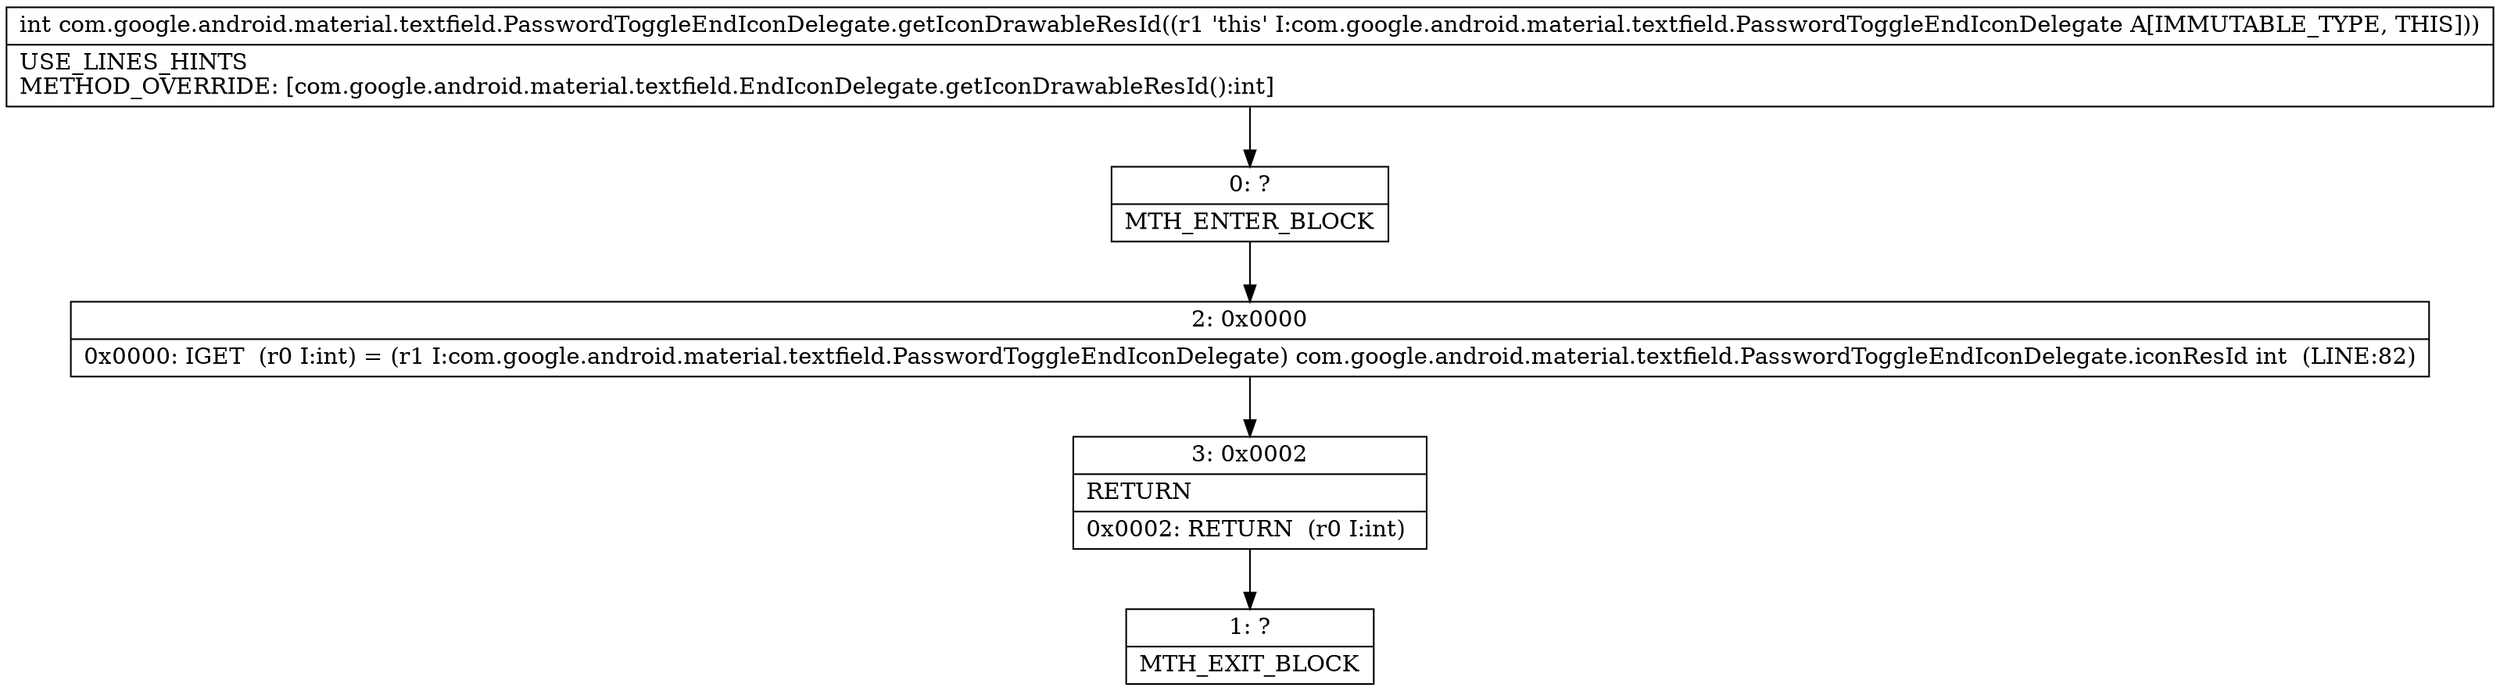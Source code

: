 digraph "CFG forcom.google.android.material.textfield.PasswordToggleEndIconDelegate.getIconDrawableResId()I" {
Node_0 [shape=record,label="{0\:\ ?|MTH_ENTER_BLOCK\l}"];
Node_2 [shape=record,label="{2\:\ 0x0000|0x0000: IGET  (r0 I:int) = (r1 I:com.google.android.material.textfield.PasswordToggleEndIconDelegate) com.google.android.material.textfield.PasswordToggleEndIconDelegate.iconResId int  (LINE:82)\l}"];
Node_3 [shape=record,label="{3\:\ 0x0002|RETURN\l|0x0002: RETURN  (r0 I:int) \l}"];
Node_1 [shape=record,label="{1\:\ ?|MTH_EXIT_BLOCK\l}"];
MethodNode[shape=record,label="{int com.google.android.material.textfield.PasswordToggleEndIconDelegate.getIconDrawableResId((r1 'this' I:com.google.android.material.textfield.PasswordToggleEndIconDelegate A[IMMUTABLE_TYPE, THIS]))  | USE_LINES_HINTS\lMETHOD_OVERRIDE: [com.google.android.material.textfield.EndIconDelegate.getIconDrawableResId():int]\l}"];
MethodNode -> Node_0;Node_0 -> Node_2;
Node_2 -> Node_3;
Node_3 -> Node_1;
}

